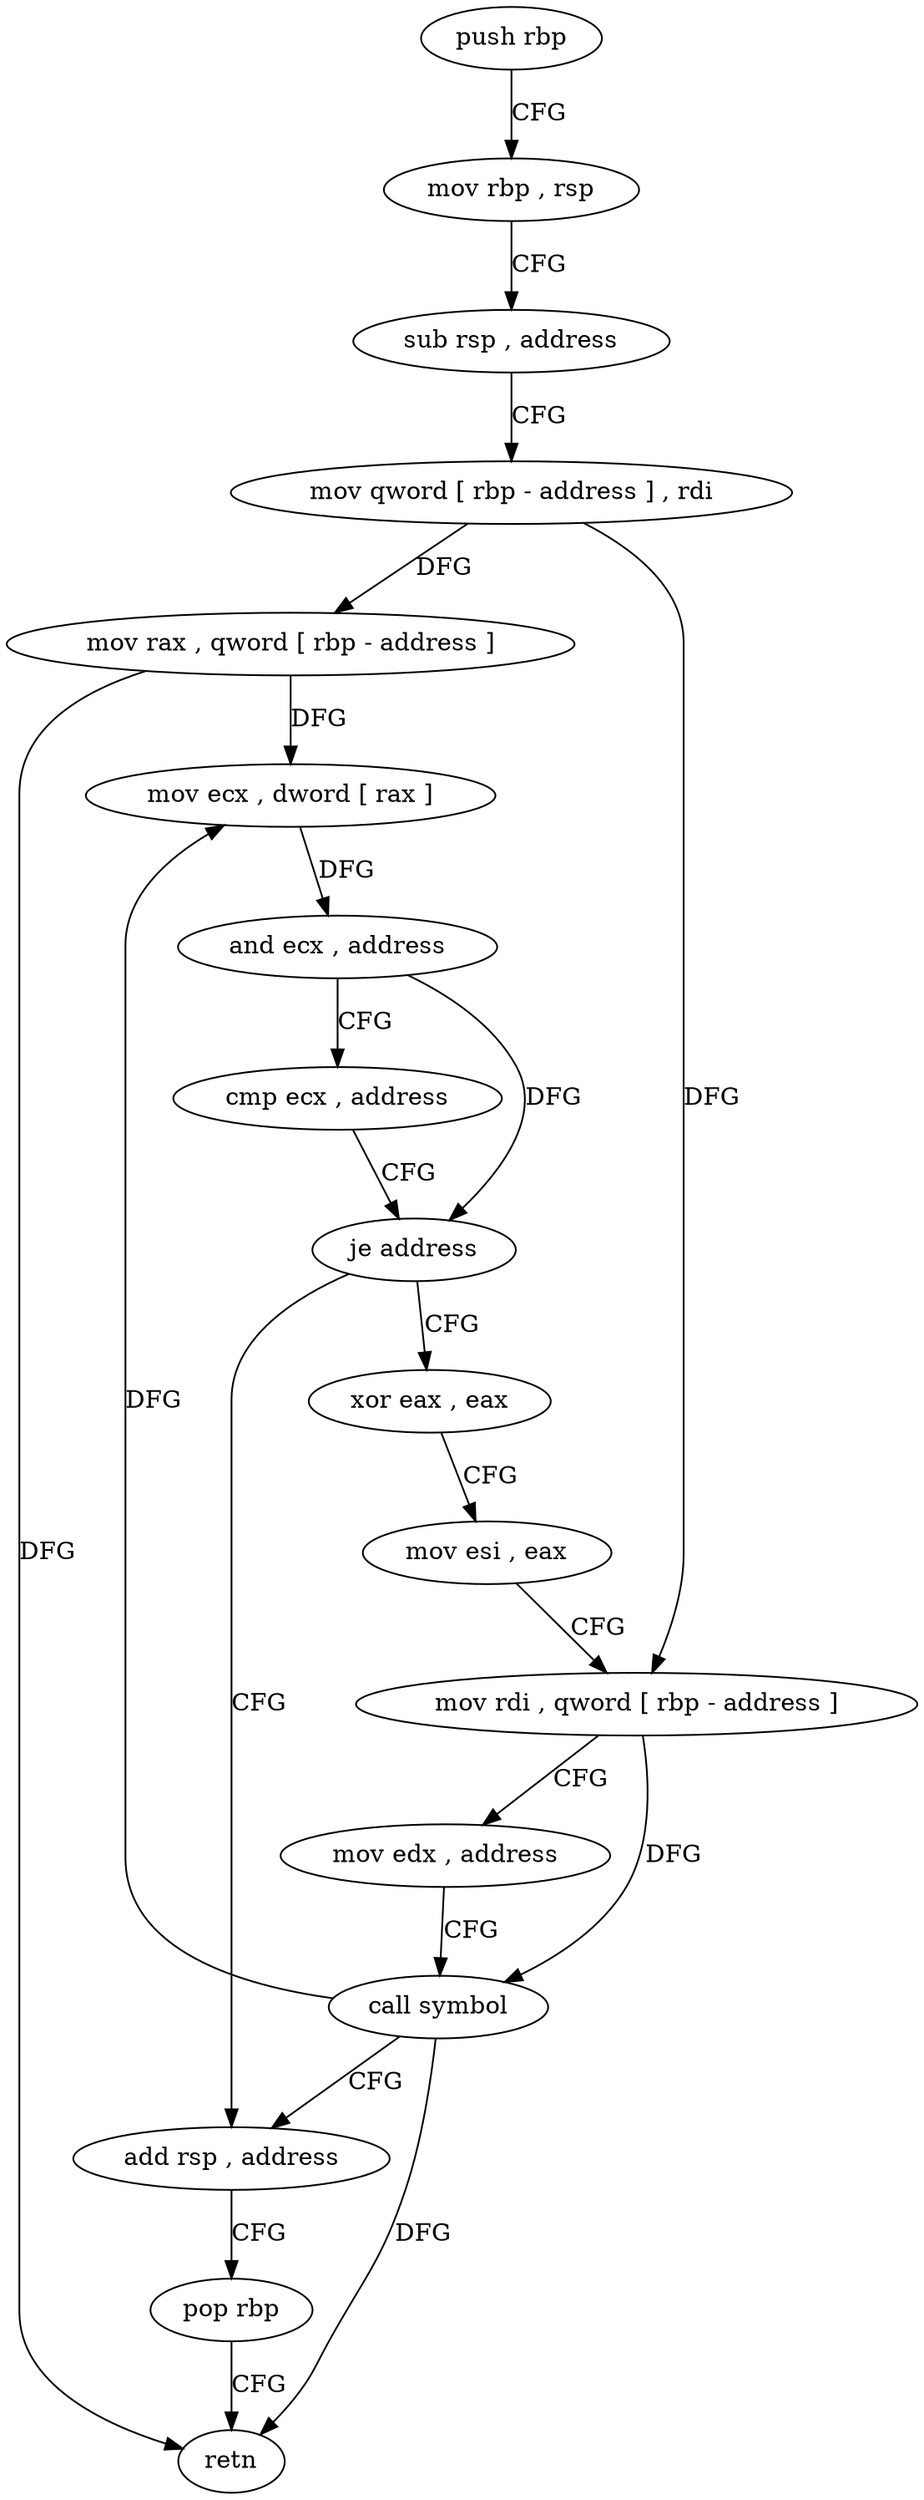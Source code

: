 digraph "func" {
"4242208" [label = "push rbp" ]
"4242209" [label = "mov rbp , rsp" ]
"4242212" [label = "sub rsp , address" ]
"4242216" [label = "mov qword [ rbp - address ] , rdi" ]
"4242220" [label = "mov rax , qword [ rbp - address ]" ]
"4242224" [label = "mov ecx , dword [ rax ]" ]
"4242226" [label = "and ecx , address" ]
"4242232" [label = "cmp ecx , address" ]
"4242235" [label = "je address" ]
"4242259" [label = "add rsp , address" ]
"4242241" [label = "xor eax , eax" ]
"4242263" [label = "pop rbp" ]
"4242264" [label = "retn" ]
"4242243" [label = "mov esi , eax" ]
"4242245" [label = "mov rdi , qword [ rbp - address ]" ]
"4242249" [label = "mov edx , address" ]
"4242254" [label = "call symbol" ]
"4242208" -> "4242209" [ label = "CFG" ]
"4242209" -> "4242212" [ label = "CFG" ]
"4242212" -> "4242216" [ label = "CFG" ]
"4242216" -> "4242220" [ label = "DFG" ]
"4242216" -> "4242245" [ label = "DFG" ]
"4242220" -> "4242224" [ label = "DFG" ]
"4242220" -> "4242264" [ label = "DFG" ]
"4242224" -> "4242226" [ label = "DFG" ]
"4242226" -> "4242232" [ label = "CFG" ]
"4242226" -> "4242235" [ label = "DFG" ]
"4242232" -> "4242235" [ label = "CFG" ]
"4242235" -> "4242259" [ label = "CFG" ]
"4242235" -> "4242241" [ label = "CFG" ]
"4242259" -> "4242263" [ label = "CFG" ]
"4242241" -> "4242243" [ label = "CFG" ]
"4242263" -> "4242264" [ label = "CFG" ]
"4242243" -> "4242245" [ label = "CFG" ]
"4242245" -> "4242249" [ label = "CFG" ]
"4242245" -> "4242254" [ label = "DFG" ]
"4242249" -> "4242254" [ label = "CFG" ]
"4242254" -> "4242259" [ label = "CFG" ]
"4242254" -> "4242224" [ label = "DFG" ]
"4242254" -> "4242264" [ label = "DFG" ]
}
